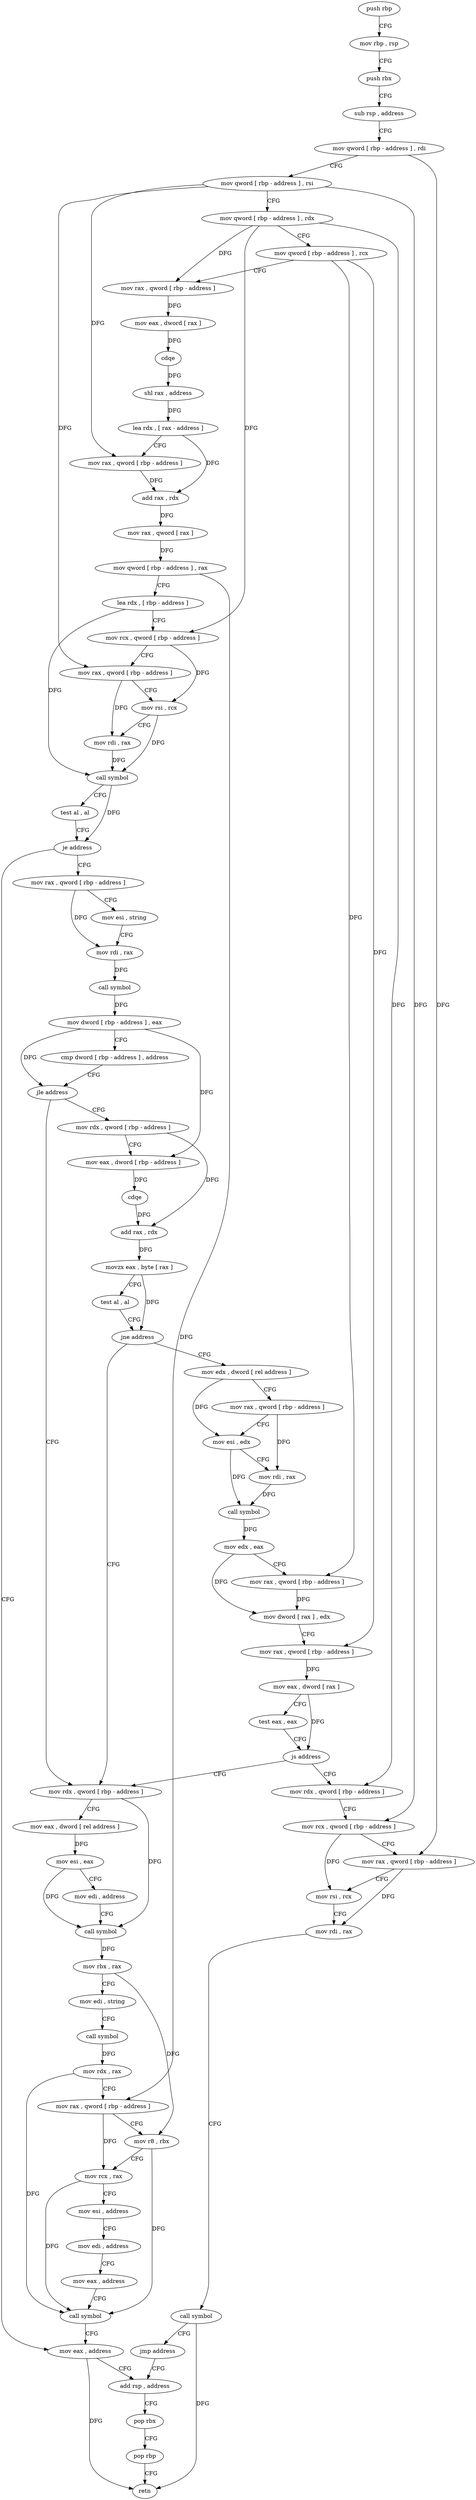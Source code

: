 digraph "func" {
"4261548" [label = "push rbp" ]
"4261549" [label = "mov rbp , rsp" ]
"4261552" [label = "push rbx" ]
"4261553" [label = "sub rsp , address" ]
"4261557" [label = "mov qword [ rbp - address ] , rdi" ]
"4261561" [label = "mov qword [ rbp - address ] , rsi" ]
"4261565" [label = "mov qword [ rbp - address ] , rdx" ]
"4261569" [label = "mov qword [ rbp - address ] , rcx" ]
"4261573" [label = "mov rax , qword [ rbp - address ]" ]
"4261577" [label = "mov eax , dword [ rax ]" ]
"4261579" [label = "cdqe" ]
"4261581" [label = "shl rax , address" ]
"4261585" [label = "lea rdx , [ rax - address ]" ]
"4261589" [label = "mov rax , qword [ rbp - address ]" ]
"4261593" [label = "add rax , rdx" ]
"4261596" [label = "mov rax , qword [ rax ]" ]
"4261599" [label = "mov qword [ rbp - address ] , rax" ]
"4261603" [label = "lea rdx , [ rbp - address ]" ]
"4261607" [label = "mov rcx , qword [ rbp - address ]" ]
"4261611" [label = "mov rax , qword [ rbp - address ]" ]
"4261615" [label = "mov rsi , rcx" ]
"4261618" [label = "mov rdi , rax" ]
"4261621" [label = "call symbol" ]
"4261626" [label = "test al , al" ]
"4261628" [label = "je address" ]
"4261810" [label = "mov eax , address" ]
"4261634" [label = "mov rax , qword [ rbp - address ]" ]
"4261815" [label = "add rsp , address" ]
"4261638" [label = "mov esi , string" ]
"4261643" [label = "mov rdi , rax" ]
"4261646" [label = "call symbol" ]
"4261651" [label = "mov dword [ rbp - address ] , eax" ]
"4261654" [label = "cmp dword [ rbp - address ] , address" ]
"4261658" [label = "jle address" ]
"4261742" [label = "mov rdx , qword [ rbp - address ]" ]
"4261660" [label = "mov rdx , qword [ rbp - address ]" ]
"4261746" [label = "mov eax , dword [ rel address ]" ]
"4261752" [label = "mov esi , eax" ]
"4261754" [label = "mov edi , address" ]
"4261759" [label = "call symbol" ]
"4261764" [label = "mov rbx , rax" ]
"4261767" [label = "mov edi , string" ]
"4261772" [label = "call symbol" ]
"4261777" [label = "mov rdx , rax" ]
"4261780" [label = "mov rax , qword [ rbp - address ]" ]
"4261784" [label = "mov r8 , rbx" ]
"4261787" [label = "mov rcx , rax" ]
"4261790" [label = "mov esi , address" ]
"4261795" [label = "mov edi , address" ]
"4261800" [label = "mov eax , address" ]
"4261805" [label = "call symbol" ]
"4261664" [label = "mov eax , dword [ rbp - address ]" ]
"4261667" [label = "cdqe" ]
"4261669" [label = "add rax , rdx" ]
"4261672" [label = "movzx eax , byte [ rax ]" ]
"4261675" [label = "test al , al" ]
"4261677" [label = "jne address" ]
"4261679" [label = "mov edx , dword [ rel address ]" ]
"4261685" [label = "mov rax , qword [ rbp - address ]" ]
"4261689" [label = "mov esi , edx" ]
"4261691" [label = "mov rdi , rax" ]
"4261694" [label = "call symbol" ]
"4261699" [label = "mov edx , eax" ]
"4261701" [label = "mov rax , qword [ rbp - address ]" ]
"4261705" [label = "mov dword [ rax ] , edx" ]
"4261707" [label = "mov rax , qword [ rbp - address ]" ]
"4261711" [label = "mov eax , dword [ rax ]" ]
"4261713" [label = "test eax , eax" ]
"4261715" [label = "js address" ]
"4261717" [label = "mov rdx , qword [ rbp - address ]" ]
"4261721" [label = "mov rcx , qword [ rbp - address ]" ]
"4261725" [label = "mov rax , qword [ rbp - address ]" ]
"4261729" [label = "mov rsi , rcx" ]
"4261732" [label = "mov rdi , rax" ]
"4261735" [label = "call symbol" ]
"4261740" [label = "jmp address" ]
"4261819" [label = "pop rbx" ]
"4261820" [label = "pop rbp" ]
"4261821" [label = "retn" ]
"4261548" -> "4261549" [ label = "CFG" ]
"4261549" -> "4261552" [ label = "CFG" ]
"4261552" -> "4261553" [ label = "CFG" ]
"4261553" -> "4261557" [ label = "CFG" ]
"4261557" -> "4261561" [ label = "CFG" ]
"4261557" -> "4261725" [ label = "DFG" ]
"4261561" -> "4261565" [ label = "CFG" ]
"4261561" -> "4261589" [ label = "DFG" ]
"4261561" -> "4261611" [ label = "DFG" ]
"4261561" -> "4261721" [ label = "DFG" ]
"4261565" -> "4261569" [ label = "CFG" ]
"4261565" -> "4261573" [ label = "DFG" ]
"4261565" -> "4261607" [ label = "DFG" ]
"4261565" -> "4261717" [ label = "DFG" ]
"4261569" -> "4261573" [ label = "CFG" ]
"4261569" -> "4261701" [ label = "DFG" ]
"4261569" -> "4261707" [ label = "DFG" ]
"4261573" -> "4261577" [ label = "DFG" ]
"4261577" -> "4261579" [ label = "DFG" ]
"4261579" -> "4261581" [ label = "DFG" ]
"4261581" -> "4261585" [ label = "DFG" ]
"4261585" -> "4261589" [ label = "CFG" ]
"4261585" -> "4261593" [ label = "DFG" ]
"4261589" -> "4261593" [ label = "DFG" ]
"4261593" -> "4261596" [ label = "DFG" ]
"4261596" -> "4261599" [ label = "DFG" ]
"4261599" -> "4261603" [ label = "CFG" ]
"4261599" -> "4261780" [ label = "DFG" ]
"4261603" -> "4261607" [ label = "CFG" ]
"4261603" -> "4261621" [ label = "DFG" ]
"4261607" -> "4261611" [ label = "CFG" ]
"4261607" -> "4261615" [ label = "DFG" ]
"4261611" -> "4261615" [ label = "CFG" ]
"4261611" -> "4261618" [ label = "DFG" ]
"4261615" -> "4261618" [ label = "CFG" ]
"4261615" -> "4261621" [ label = "DFG" ]
"4261618" -> "4261621" [ label = "DFG" ]
"4261621" -> "4261626" [ label = "CFG" ]
"4261621" -> "4261628" [ label = "DFG" ]
"4261626" -> "4261628" [ label = "CFG" ]
"4261628" -> "4261810" [ label = "CFG" ]
"4261628" -> "4261634" [ label = "CFG" ]
"4261810" -> "4261815" [ label = "CFG" ]
"4261810" -> "4261821" [ label = "DFG" ]
"4261634" -> "4261638" [ label = "CFG" ]
"4261634" -> "4261643" [ label = "DFG" ]
"4261815" -> "4261819" [ label = "CFG" ]
"4261638" -> "4261643" [ label = "CFG" ]
"4261643" -> "4261646" [ label = "DFG" ]
"4261646" -> "4261651" [ label = "DFG" ]
"4261651" -> "4261654" [ label = "CFG" ]
"4261651" -> "4261658" [ label = "DFG" ]
"4261651" -> "4261664" [ label = "DFG" ]
"4261654" -> "4261658" [ label = "CFG" ]
"4261658" -> "4261742" [ label = "CFG" ]
"4261658" -> "4261660" [ label = "CFG" ]
"4261742" -> "4261746" [ label = "CFG" ]
"4261742" -> "4261759" [ label = "DFG" ]
"4261660" -> "4261664" [ label = "CFG" ]
"4261660" -> "4261669" [ label = "DFG" ]
"4261746" -> "4261752" [ label = "DFG" ]
"4261752" -> "4261754" [ label = "CFG" ]
"4261752" -> "4261759" [ label = "DFG" ]
"4261754" -> "4261759" [ label = "CFG" ]
"4261759" -> "4261764" [ label = "DFG" ]
"4261764" -> "4261767" [ label = "CFG" ]
"4261764" -> "4261784" [ label = "DFG" ]
"4261767" -> "4261772" [ label = "CFG" ]
"4261772" -> "4261777" [ label = "DFG" ]
"4261777" -> "4261780" [ label = "CFG" ]
"4261777" -> "4261805" [ label = "DFG" ]
"4261780" -> "4261784" [ label = "CFG" ]
"4261780" -> "4261787" [ label = "DFG" ]
"4261784" -> "4261787" [ label = "CFG" ]
"4261784" -> "4261805" [ label = "DFG" ]
"4261787" -> "4261790" [ label = "CFG" ]
"4261787" -> "4261805" [ label = "DFG" ]
"4261790" -> "4261795" [ label = "CFG" ]
"4261795" -> "4261800" [ label = "CFG" ]
"4261800" -> "4261805" [ label = "CFG" ]
"4261805" -> "4261810" [ label = "CFG" ]
"4261664" -> "4261667" [ label = "DFG" ]
"4261667" -> "4261669" [ label = "DFG" ]
"4261669" -> "4261672" [ label = "DFG" ]
"4261672" -> "4261675" [ label = "CFG" ]
"4261672" -> "4261677" [ label = "DFG" ]
"4261675" -> "4261677" [ label = "CFG" ]
"4261677" -> "4261742" [ label = "CFG" ]
"4261677" -> "4261679" [ label = "CFG" ]
"4261679" -> "4261685" [ label = "CFG" ]
"4261679" -> "4261689" [ label = "DFG" ]
"4261685" -> "4261689" [ label = "CFG" ]
"4261685" -> "4261691" [ label = "DFG" ]
"4261689" -> "4261691" [ label = "CFG" ]
"4261689" -> "4261694" [ label = "DFG" ]
"4261691" -> "4261694" [ label = "DFG" ]
"4261694" -> "4261699" [ label = "DFG" ]
"4261699" -> "4261701" [ label = "CFG" ]
"4261699" -> "4261705" [ label = "DFG" ]
"4261701" -> "4261705" [ label = "DFG" ]
"4261705" -> "4261707" [ label = "CFG" ]
"4261707" -> "4261711" [ label = "DFG" ]
"4261711" -> "4261713" [ label = "CFG" ]
"4261711" -> "4261715" [ label = "DFG" ]
"4261713" -> "4261715" [ label = "CFG" ]
"4261715" -> "4261742" [ label = "CFG" ]
"4261715" -> "4261717" [ label = "CFG" ]
"4261717" -> "4261721" [ label = "CFG" ]
"4261721" -> "4261725" [ label = "CFG" ]
"4261721" -> "4261729" [ label = "DFG" ]
"4261725" -> "4261729" [ label = "CFG" ]
"4261725" -> "4261732" [ label = "DFG" ]
"4261729" -> "4261732" [ label = "CFG" ]
"4261732" -> "4261735" [ label = "CFG" ]
"4261735" -> "4261740" [ label = "CFG" ]
"4261735" -> "4261821" [ label = "DFG" ]
"4261740" -> "4261815" [ label = "CFG" ]
"4261819" -> "4261820" [ label = "CFG" ]
"4261820" -> "4261821" [ label = "CFG" ]
}
